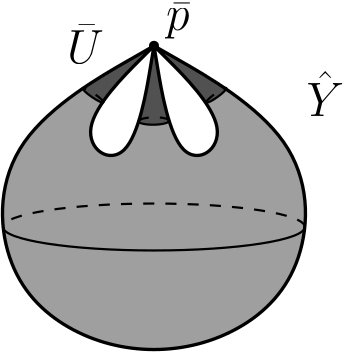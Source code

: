 <?xml version="1.0"?>
<!DOCTYPE ipe SYSTEM "ipe.dtd">
<ipe version="70107" creator="Ipe 7.1.8">
<info created="D:20130414171122" modified="D:20160228123821"/>
<preamble>\usepackage{amsmath}
\usepackage{amssymb}</preamble>
<ipestyle name="basic">
<symbol name="arrow/arc(spx)">
<path stroke="sym-stroke" fill="sym-stroke" pen="sym-pen">
0 0 m
-1 0.333 l
-1 -0.333 l
h
</path>
</symbol>
<symbol name="arrow/farc(spx)">
<path stroke="sym-stroke" fill="white" pen="sym-pen">
0 0 m
-1 0.333 l
-1 -0.333 l
h
</path>
</symbol>
<symbol name="mark/circle(sx)" transformations="translations">
<path fill="sym-stroke">
0.6 0 0 0.6 0 0 e
0.4 0 0 0.4 0 0 e
</path>
</symbol>
<symbol name="mark/disk(sx)" transformations="translations">
<path fill="sym-stroke">
0.6 0 0 0.6 0 0 e
</path>
</symbol>
<symbol name="mark/fdisk(sfx)" transformations="translations">
<group>
<path fill="sym-fill">
0.5 0 0 0.5 0 0 e
</path>
<path fill="sym-stroke" fillrule="eofill">
0.6 0 0 0.6 0 0 e
0.4 0 0 0.4 0 0 e
</path>
</group>
</symbol>
<symbol name="mark/box(sx)" transformations="translations">
<path fill="sym-stroke" fillrule="eofill">
-0.6 -0.6 m
0.6 -0.6 l
0.6 0.6 l
-0.6 0.6 l
h
-0.4 -0.4 m
0.4 -0.4 l
0.4 0.4 l
-0.4 0.4 l
h
</path>
</symbol>
<symbol name="mark/square(sx)" transformations="translations">
<path fill="sym-stroke">
-0.6 -0.6 m
0.6 -0.6 l
0.6 0.6 l
-0.6 0.6 l
h
</path>
</symbol>
<symbol name="mark/fsquare(sfx)" transformations="translations">
<group>
<path fill="sym-fill">
-0.5 -0.5 m
0.5 -0.5 l
0.5 0.5 l
-0.5 0.5 l
h
</path>
<path fill="sym-stroke" fillrule="eofill">
-0.6 -0.6 m
0.6 -0.6 l
0.6 0.6 l
-0.6 0.6 l
h
-0.4 -0.4 m
0.4 -0.4 l
0.4 0.4 l
-0.4 0.4 l
h
</path>
</group>
</symbol>
<symbol name="mark/cross(sx)" transformations="translations">
<group>
<path fill="sym-stroke">
-0.43 -0.57 m
0.57 0.43 l
0.43 0.57 l
-0.57 -0.43 l
h
</path>
<path fill="sym-stroke">
-0.43 0.57 m
0.57 -0.43 l
0.43 -0.57 l
-0.57 0.43 l
h
</path>
</group>
</symbol>
<symbol name="arrow/fnormal(spx)">
<path stroke="sym-stroke" fill="white" pen="sym-pen">
0 0 m
-1 0.333 l
-1 -0.333 l
h
</path>
</symbol>
<symbol name="arrow/pointed(spx)">
<path stroke="sym-stroke" fill="sym-stroke" pen="sym-pen">
0 0 m
-1 0.333 l
-0.8 0 l
-1 -0.333 l
h
</path>
</symbol>
<symbol name="arrow/fpointed(spx)">
<path stroke="sym-stroke" fill="white" pen="sym-pen">
0 0 m
-1 0.333 l
-0.8 0 l
-1 -0.333 l
h
</path>
</symbol>
<symbol name="arrow/linear(spx)">
<path stroke="sym-stroke" pen="sym-pen">
-1 0.333 m
0 0 l
-1 -0.333 l
</path>
</symbol>
<symbol name="arrow/fdouble(spx)">
<path stroke="sym-stroke" fill="white" pen="sym-pen">
0 0 m
-1 0.333 l
-1 -0.333 l
h
-1 0 m
-2 0.333 l
-2 -0.333 l
h
</path>
</symbol>
<symbol name="arrow/double(spx)">
<path stroke="sym-stroke" fill="sym-stroke" pen="sym-pen">
0 0 m
-1 0.333 l
-1 -0.333 l
h
-1 0 m
-2 0.333 l
-2 -0.333 l
h
</path>
</symbol>
<pen name="heavier" value="0.8"/>
<pen name="fat" value="1.2"/>
<pen name="ultrafat" value="2"/>
<symbolsize name="large" value="5"/>
<symbolsize name="small" value="2"/>
<symbolsize name="tiny" value="1.1"/>
<arrowsize name="large" value="10"/>
<arrowsize name="small" value="5"/>
<arrowsize name="tiny" value="3"/>
<color name="red" value="1 0 0"/>
<color name="green" value="0 1 0"/>
<color name="blue" value="0 0 1"/>
<color name="yellow" value="1 1 0"/>
<color name="orange" value="1 0.647 0"/>
<color name="gold" value="1 0.843 0"/>
<color name="purple" value="0.627 0.125 0.941"/>
<color name="gray" value="0.745"/>
<color name="brown" value="0.647 0.165 0.165"/>
<color name="navy" value="0 0 0.502"/>
<color name="pink" value="1 0.753 0.796"/>
<color name="seagreen" value="0.18 0.545 0.341"/>
<color name="turquoise" value="0.251 0.878 0.816"/>
<color name="violet" value="0.933 0.51 0.933"/>
<color name="darkblue" value="0 0 0.545"/>
<color name="darkcyan" value="0 0.545 0.545"/>
<color name="darkgray" value="0.663"/>
<color name="darkgreen" value="0 0.392 0"/>
<color name="darkmagenta" value="0.545 0 0.545"/>
<color name="darkorange" value="1 0.549 0"/>
<color name="darkred" value="0.545 0 0"/>
<color name="lightblue" value="0.678 0.847 0.902"/>
<color name="lightcyan" value="0.878 1 1"/>
<color name="lightgray" value="0.827"/>
<color name="lightgreen" value="0.565 0.933 0.565"/>
<color name="lightyellow" value="1 1 0.878"/>
<dashstyle name="dashed" value="[4] 0"/>
<dashstyle name="dotted" value="[1 3] 0"/>
<dashstyle name="dash dotted" value="[4 2 1 2] 0"/>
<dashstyle name="dash dot dotted" value="[4 2 1 2 1 2] 0"/>
<textsize name="large" value="\large"/>
<textsize name="small" value="\small"/>
<textsize name="tiny" value="\tiny"/>
<textsize name="Large" value="\Large"/>
<textsize name="LARGE" value="\LARGE"/>
<textsize name="huge" value="\huge"/>
<textsize name="Huge" value="\Huge"/>
<textsize name="footnote" value="\footnotesize"/>
<textstyle name="center" begin="\begin{center}" end="\end{center}"/>
<textstyle name="itemize" begin="\begin{itemize}" end="\end{itemize}"/>
<textstyle name="item" begin="\begin{itemize}\item{}" end="\end{itemize}"/>
<gridsize name="4 pts" value="4"/>
<gridsize name="8 pts (~3 mm)" value="8"/>
<gridsize name="16 pts (~6 mm)" value="16"/>
<gridsize name="32 pts (~12 mm)" value="32"/>
<gridsize name="10 pts (~3.5 mm)" value="10"/>
<gridsize name="20 pts (~7 mm)" value="20"/>
<gridsize name="14 pts (~5 mm)" value="14"/>
<gridsize name="28 pts (~10 mm)" value="28"/>
<gridsize name="56 pts (~20 mm)" value="56"/>
<anglesize name="90 deg" value="90"/>
<anglesize name="60 deg" value="60"/>
<anglesize name="45 deg" value="45"/>
<anglesize name="30 deg" value="30"/>
<anglesize name="22.5 deg" value="22.5"/>
<tiling name="falling" angle="-60" step="4" width="1"/>
<tiling name="rising" angle="30" step="4" width="1"/>
</ipestyle>
<page>
<layer name="alpha"/>
<view layers="alpha" active="alpha"/>
<path layer="alpha" fill="0.624">
256 512
256 512
256 512
200 480
200 432
224 408
256 400
288 408
312 432
312 480
256 512
256 512
256 512
288 480
264 464
256 512
256 512
256 512
248 464
224 480 u
</path>
<path fill="0.318">
256 512
256 512
256 512
261.001 506.999
266.328 501.555
270.738 496.596
274.867 491.637
274.867 491.637
274.867 491.637
277.561 492.702
279.801 494.286
282.048 496.762
282.048 496.762
282.048 496.762
276.33 500.134
265.584 506.523 u
</path>
<path fill="0.318">
256 512
256 512
256 512
254.927 505.562
253.651 498.144
252.359 491.834
250.481 484.867
250.481 484.867
250.481 484.867
253.104 483.75
256.492 483.617
259.384 483.948
261.444 484.993
261.444 484.993
261.444 484.993
259.407 492.877
257.662 502.038 u
</path>
<path fill="0.318">
256 512
256 512
256 512
247.71 507.263
236.313 500.537
230.398 496.676
230.398 496.676
230.398 496.676
232.44 494.448
234.824 492.799
237.787 491.636
237.787 491.636
237.787 491.636
241.468 496.842
247.723 503.695 u
</path>
<use name="mark/disk(sx)" pos="256 512" size="normal" stroke="black"/>
<path stroke="black" pen="fat">
256 512
256 512
256 512
200 480
200 432
224 408
256 400
288 408
312 432
312 480
256 512
256 512
256 512
288 480
264 464
256 512
256 512
256 512
248 464
224 480 u
</path>
<path matrix="1.6979 0 0 0.264043 -341.7 328.486" stroke="black" pen="heavier">
320 448 m
32 0 0 32 352 448 384 448 a
</path>
<path matrix="1.6979 0 0 0.264043 -341.7 328.486" stroke="black" dash="dashed" pen="heavier">
384 448 m
32 0 0 32 352 448 320 448 a
</path>
<path matrix="0.11545 -0.0787508 0.0105969 0.020749 188.707 512.58" stroke="black" pen="heavier">
320 448 m
32 0 0 32 352 448 384 448 a
</path>
<path matrix="0.11545 -0.0787508 0.0105969 0.020749 188.707 512.58" stroke="black" dash="dashed" pen="heavier">
384 448 m
32 0 0 32 352 448 320 448 a
</path>
<path matrix="-0.112207 -0.080072 -0.0102992 0.0210971 322.569 512.933" stroke="black" pen="heavier">
320 448 m
32 0 0 32 352 448 384 448 a
</path>
<path matrix="-0.112207 -0.080072 -0.0102992 0.0210971 322.569 512.933" stroke="black" dash="dashed" pen="heavier">
384 448 m
32 0 0 32 352 448 320 448 a
</path>
<path matrix="-0.171288 -0.00197523 0.00337802 0.0415469 314.743 467.012" stroke="black" pen="heavier">
320 448 m
32 0 0 32 352 448 384 448 a
</path>
<path matrix="-0.171288 -0.00197523 0.00337802 0.0415469 314.743 467.012" stroke="black" dash="dashed" pen="heavier">
384 448 m
32 0 0 32 352 448 320 448 a
</path>
<text matrix="1 0 0 1 3.64148 -7.28297" transformations="translations" pos="307.249 493.996" stroke="black" type="label" width="13.526" height="16.308" depth="0" valign="baseline" size="LARGE">$\hat{Y}$</text>
<text matrix="1 0 0 1 -46.9347 23.872" transformations="translations" pos="307.249 493.996" stroke="black" type="label" width="8.46" height="9.631" depth="3.35" valign="baseline" size="LARGE">$\bar{p}$</text>
<text matrix="1 0 0 1 -82.5403 11.7337" transformations="translations" pos="307.249 493.996" stroke="black" type="label" width="13.247" height="13.986" depth="0" valign="baseline" size="LARGE">$\bar{U}$</text>
</page>
</ipe>
